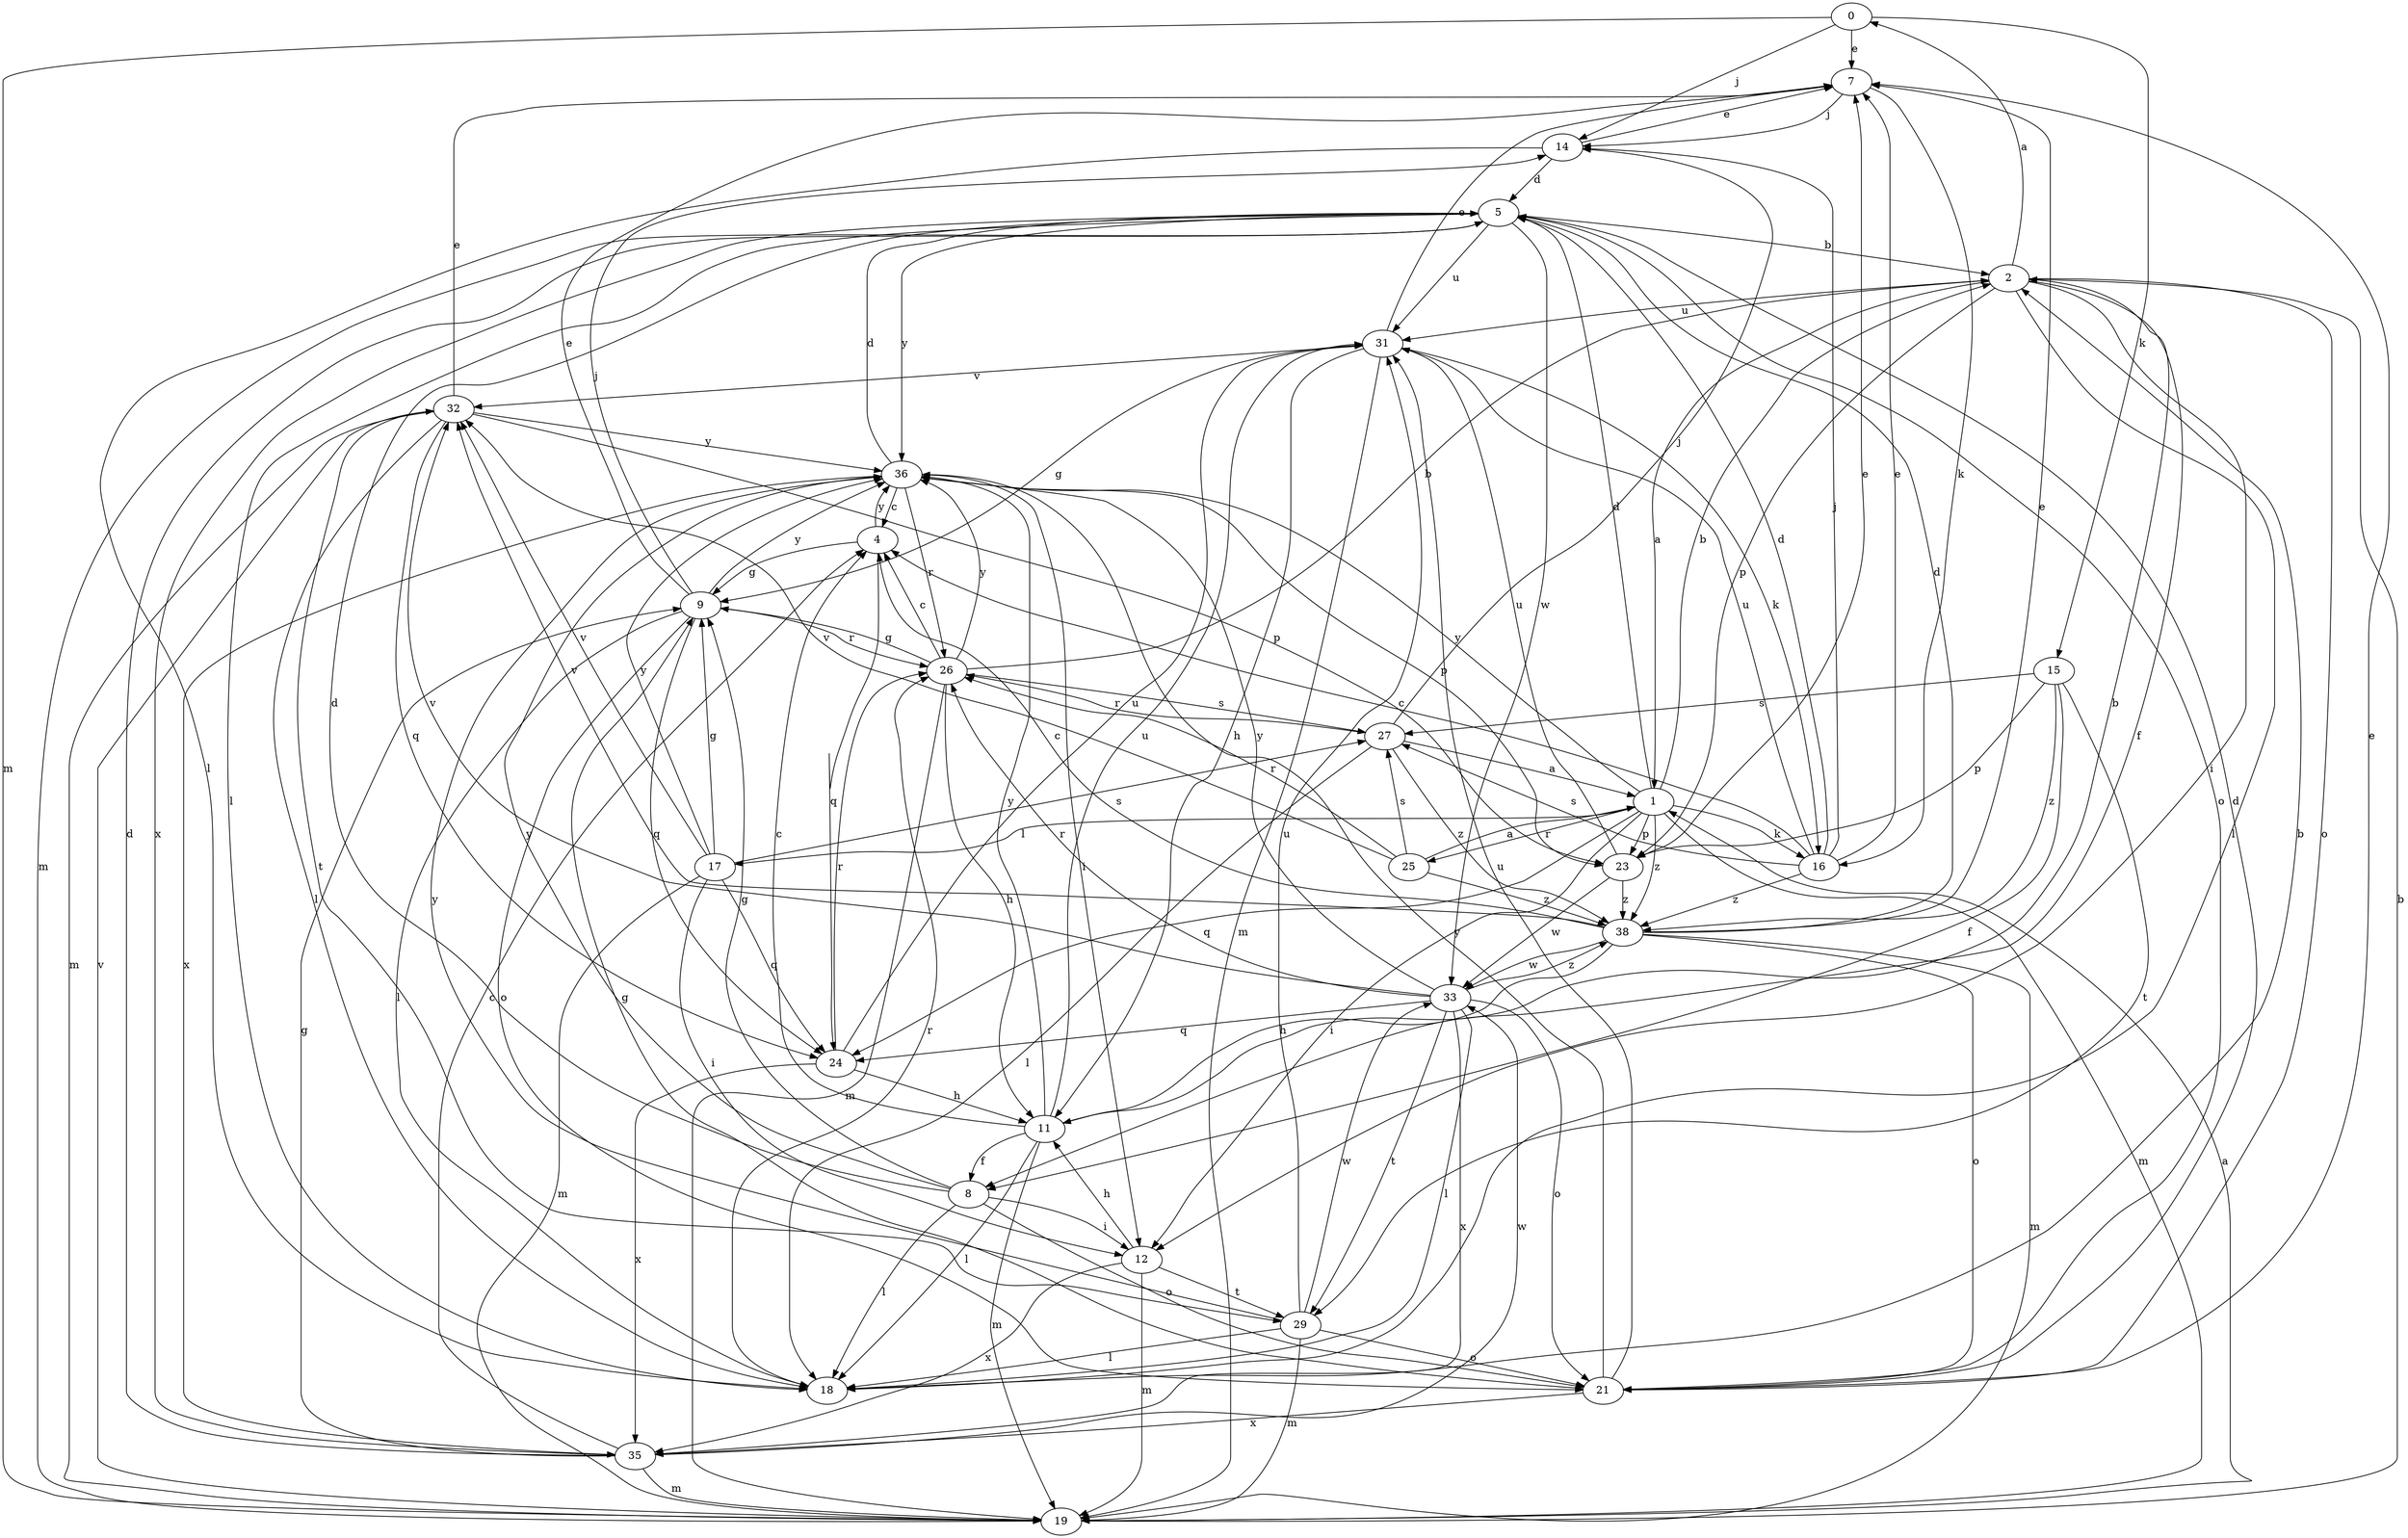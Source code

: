 strict digraph  {
0;
1;
2;
4;
5;
7;
8;
9;
11;
12;
14;
15;
16;
17;
18;
19;
21;
23;
24;
25;
26;
27;
29;
31;
32;
33;
35;
36;
38;
0 -> 7  [label=e];
0 -> 14  [label=j];
0 -> 15  [label=k];
0 -> 19  [label=m];
1 -> 2  [label=b];
1 -> 5  [label=d];
1 -> 12  [label=i];
1 -> 16  [label=k];
1 -> 17  [label=l];
1 -> 19  [label=m];
1 -> 23  [label=p];
1 -> 24  [label=q];
1 -> 25  [label=r];
1 -> 36  [label=y];
1 -> 38  [label=z];
2 -> 0  [label=a];
2 -> 1  [label=a];
2 -> 8  [label=f];
2 -> 12  [label=i];
2 -> 18  [label=l];
2 -> 21  [label=o];
2 -> 23  [label=p];
2 -> 31  [label=u];
4 -> 9  [label=g];
4 -> 24  [label=q];
4 -> 36  [label=y];
5 -> 2  [label=b];
5 -> 18  [label=l];
5 -> 19  [label=m];
5 -> 21  [label=o];
5 -> 31  [label=u];
5 -> 33  [label=w];
5 -> 35  [label=x];
5 -> 36  [label=y];
7 -> 14  [label=j];
7 -> 16  [label=k];
8 -> 5  [label=d];
8 -> 9  [label=g];
8 -> 12  [label=i];
8 -> 18  [label=l];
8 -> 21  [label=o];
8 -> 36  [label=y];
9 -> 7  [label=e];
9 -> 14  [label=j];
9 -> 18  [label=l];
9 -> 21  [label=o];
9 -> 24  [label=q];
9 -> 26  [label=r];
9 -> 36  [label=y];
11 -> 2  [label=b];
11 -> 4  [label=c];
11 -> 8  [label=f];
11 -> 18  [label=l];
11 -> 19  [label=m];
11 -> 31  [label=u];
11 -> 36  [label=y];
12 -> 11  [label=h];
12 -> 19  [label=m];
12 -> 29  [label=t];
12 -> 35  [label=x];
14 -> 5  [label=d];
14 -> 7  [label=e];
14 -> 18  [label=l];
15 -> 8  [label=f];
15 -> 23  [label=p];
15 -> 27  [label=s];
15 -> 29  [label=t];
15 -> 38  [label=z];
16 -> 4  [label=c];
16 -> 5  [label=d];
16 -> 7  [label=e];
16 -> 14  [label=j];
16 -> 27  [label=s];
16 -> 31  [label=u];
16 -> 38  [label=z];
17 -> 9  [label=g];
17 -> 12  [label=i];
17 -> 19  [label=m];
17 -> 24  [label=q];
17 -> 27  [label=s];
17 -> 32  [label=v];
17 -> 36  [label=y];
18 -> 2  [label=b];
18 -> 26  [label=r];
19 -> 1  [label=a];
19 -> 2  [label=b];
19 -> 32  [label=v];
21 -> 5  [label=d];
21 -> 7  [label=e];
21 -> 9  [label=g];
21 -> 31  [label=u];
21 -> 35  [label=x];
21 -> 36  [label=y];
23 -> 7  [label=e];
23 -> 31  [label=u];
23 -> 33  [label=w];
23 -> 38  [label=z];
24 -> 11  [label=h];
24 -> 26  [label=r];
24 -> 31  [label=u];
24 -> 35  [label=x];
25 -> 1  [label=a];
25 -> 26  [label=r];
25 -> 27  [label=s];
25 -> 32  [label=v];
25 -> 38  [label=z];
26 -> 2  [label=b];
26 -> 4  [label=c];
26 -> 9  [label=g];
26 -> 11  [label=h];
26 -> 19  [label=m];
26 -> 27  [label=s];
26 -> 36  [label=y];
27 -> 1  [label=a];
27 -> 14  [label=j];
27 -> 18  [label=l];
27 -> 26  [label=r];
27 -> 38  [label=z];
29 -> 18  [label=l];
29 -> 19  [label=m];
29 -> 21  [label=o];
29 -> 31  [label=u];
29 -> 33  [label=w];
29 -> 36  [label=y];
31 -> 7  [label=e];
31 -> 9  [label=g];
31 -> 11  [label=h];
31 -> 16  [label=k];
31 -> 19  [label=m];
31 -> 32  [label=v];
32 -> 7  [label=e];
32 -> 18  [label=l];
32 -> 19  [label=m];
32 -> 23  [label=p];
32 -> 24  [label=q];
32 -> 29  [label=t];
32 -> 36  [label=y];
33 -> 18  [label=l];
33 -> 21  [label=o];
33 -> 24  [label=q];
33 -> 26  [label=r];
33 -> 29  [label=t];
33 -> 32  [label=v];
33 -> 35  [label=x];
33 -> 36  [label=y];
33 -> 38  [label=z];
35 -> 4  [label=c];
35 -> 5  [label=d];
35 -> 9  [label=g];
35 -> 19  [label=m];
35 -> 33  [label=w];
36 -> 4  [label=c];
36 -> 5  [label=d];
36 -> 12  [label=i];
36 -> 23  [label=p];
36 -> 26  [label=r];
36 -> 35  [label=x];
38 -> 4  [label=c];
38 -> 5  [label=d];
38 -> 7  [label=e];
38 -> 11  [label=h];
38 -> 19  [label=m];
38 -> 21  [label=o];
38 -> 32  [label=v];
38 -> 33  [label=w];
}
